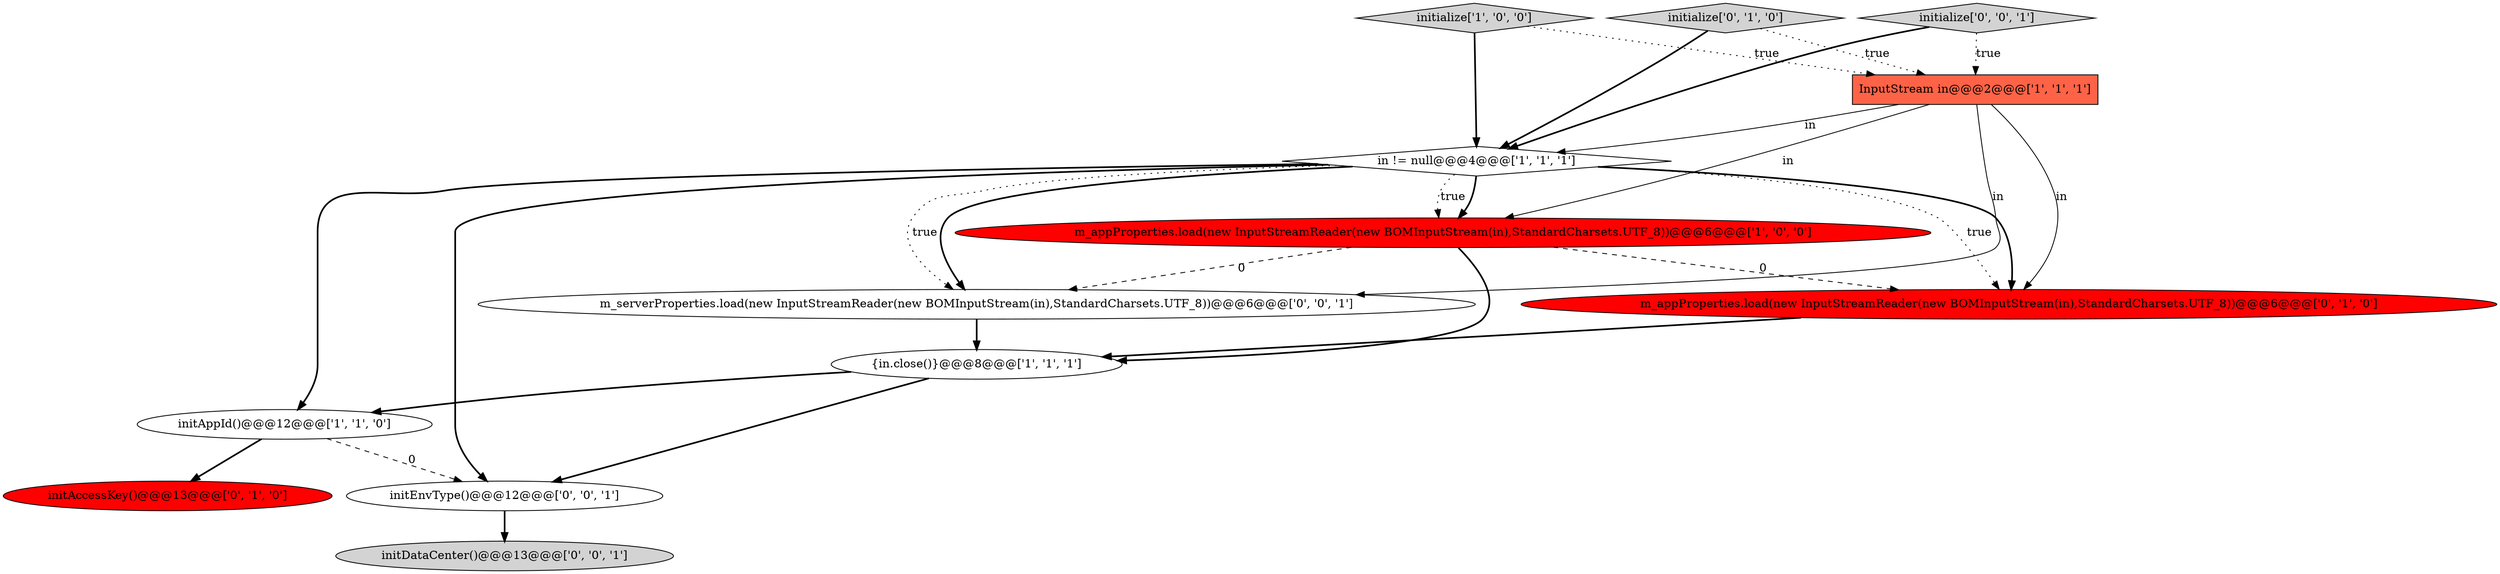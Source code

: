 digraph {
2 [style = filled, label = "in != null@@@4@@@['1', '1', '1']", fillcolor = white, shape = diamond image = "AAA0AAABBB1BBB"];
1 [style = filled, label = "{in.close()}@@@8@@@['1', '1', '1']", fillcolor = white, shape = ellipse image = "AAA0AAABBB1BBB"];
5 [style = filled, label = "initialize['1', '0', '0']", fillcolor = lightgray, shape = diamond image = "AAA0AAABBB1BBB"];
11 [style = filled, label = "initEnvType()@@@12@@@['0', '0', '1']", fillcolor = white, shape = ellipse image = "AAA0AAABBB3BBB"];
3 [style = filled, label = "initAppId()@@@12@@@['1', '1', '0']", fillcolor = white, shape = ellipse image = "AAA0AAABBB1BBB"];
10 [style = filled, label = "initDataCenter()@@@13@@@['0', '0', '1']", fillcolor = lightgray, shape = ellipse image = "AAA0AAABBB3BBB"];
6 [style = filled, label = "initAccessKey()@@@13@@@['0', '1', '0']", fillcolor = red, shape = ellipse image = "AAA1AAABBB2BBB"];
12 [style = filled, label = "m_serverProperties.load(new InputStreamReader(new BOMInputStream(in),StandardCharsets.UTF_8))@@@6@@@['0', '0', '1']", fillcolor = white, shape = ellipse image = "AAA0AAABBB3BBB"];
7 [style = filled, label = "initialize['0', '1', '0']", fillcolor = lightgray, shape = diamond image = "AAA0AAABBB2BBB"];
9 [style = filled, label = "initialize['0', '0', '1']", fillcolor = lightgray, shape = diamond image = "AAA0AAABBB3BBB"];
8 [style = filled, label = "m_appProperties.load(new InputStreamReader(new BOMInputStream(in),StandardCharsets.UTF_8))@@@6@@@['0', '1', '0']", fillcolor = red, shape = ellipse image = "AAA1AAABBB2BBB"];
4 [style = filled, label = "m_appProperties.load(new InputStreamReader(new BOMInputStream(in),StandardCharsets.UTF_8))@@@6@@@['1', '0', '0']", fillcolor = red, shape = ellipse image = "AAA1AAABBB1BBB"];
0 [style = filled, label = "InputStream in@@@2@@@['1', '1', '1']", fillcolor = tomato, shape = box image = "AAA0AAABBB1BBB"];
9->0 [style = dotted, label="true"];
9->2 [style = bold, label=""];
2->3 [style = bold, label=""];
0->4 [style = solid, label="in"];
1->3 [style = bold, label=""];
3->6 [style = bold, label=""];
5->0 [style = dotted, label="true"];
7->0 [style = dotted, label="true"];
12->1 [style = bold, label=""];
2->4 [style = bold, label=""];
0->8 [style = solid, label="in"];
2->12 [style = bold, label=""];
1->11 [style = bold, label=""];
4->12 [style = dashed, label="0"];
8->1 [style = bold, label=""];
0->12 [style = solid, label="in"];
5->2 [style = bold, label=""];
11->10 [style = bold, label=""];
7->2 [style = bold, label=""];
0->2 [style = solid, label="in"];
2->4 [style = dotted, label="true"];
4->8 [style = dashed, label="0"];
2->12 [style = dotted, label="true"];
4->1 [style = bold, label=""];
3->11 [style = dashed, label="0"];
2->11 [style = bold, label=""];
2->8 [style = dotted, label="true"];
2->8 [style = bold, label=""];
}
